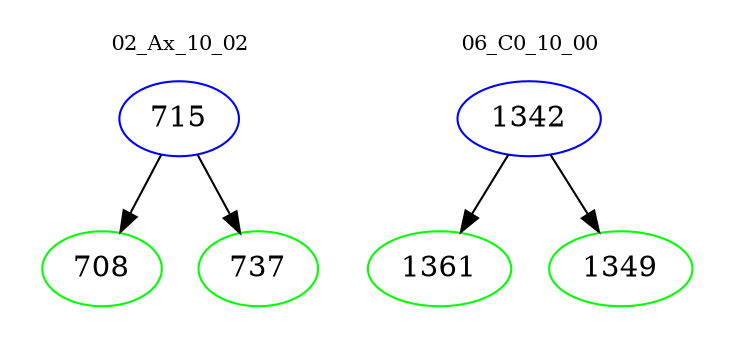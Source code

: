 digraph{
subgraph cluster_0 {
color = white
label = "02_Ax_10_02";
fontsize=10;
T0_715 [label="715", color="blue"]
T0_715 -> T0_708 [color="black"]
T0_708 [label="708", color="green"]
T0_715 -> T0_737 [color="black"]
T0_737 [label="737", color="green"]
}
subgraph cluster_1 {
color = white
label = "06_C0_10_00";
fontsize=10;
T1_1342 [label="1342", color="blue"]
T1_1342 -> T1_1361 [color="black"]
T1_1361 [label="1361", color="green"]
T1_1342 -> T1_1349 [color="black"]
T1_1349 [label="1349", color="green"]
}
}
